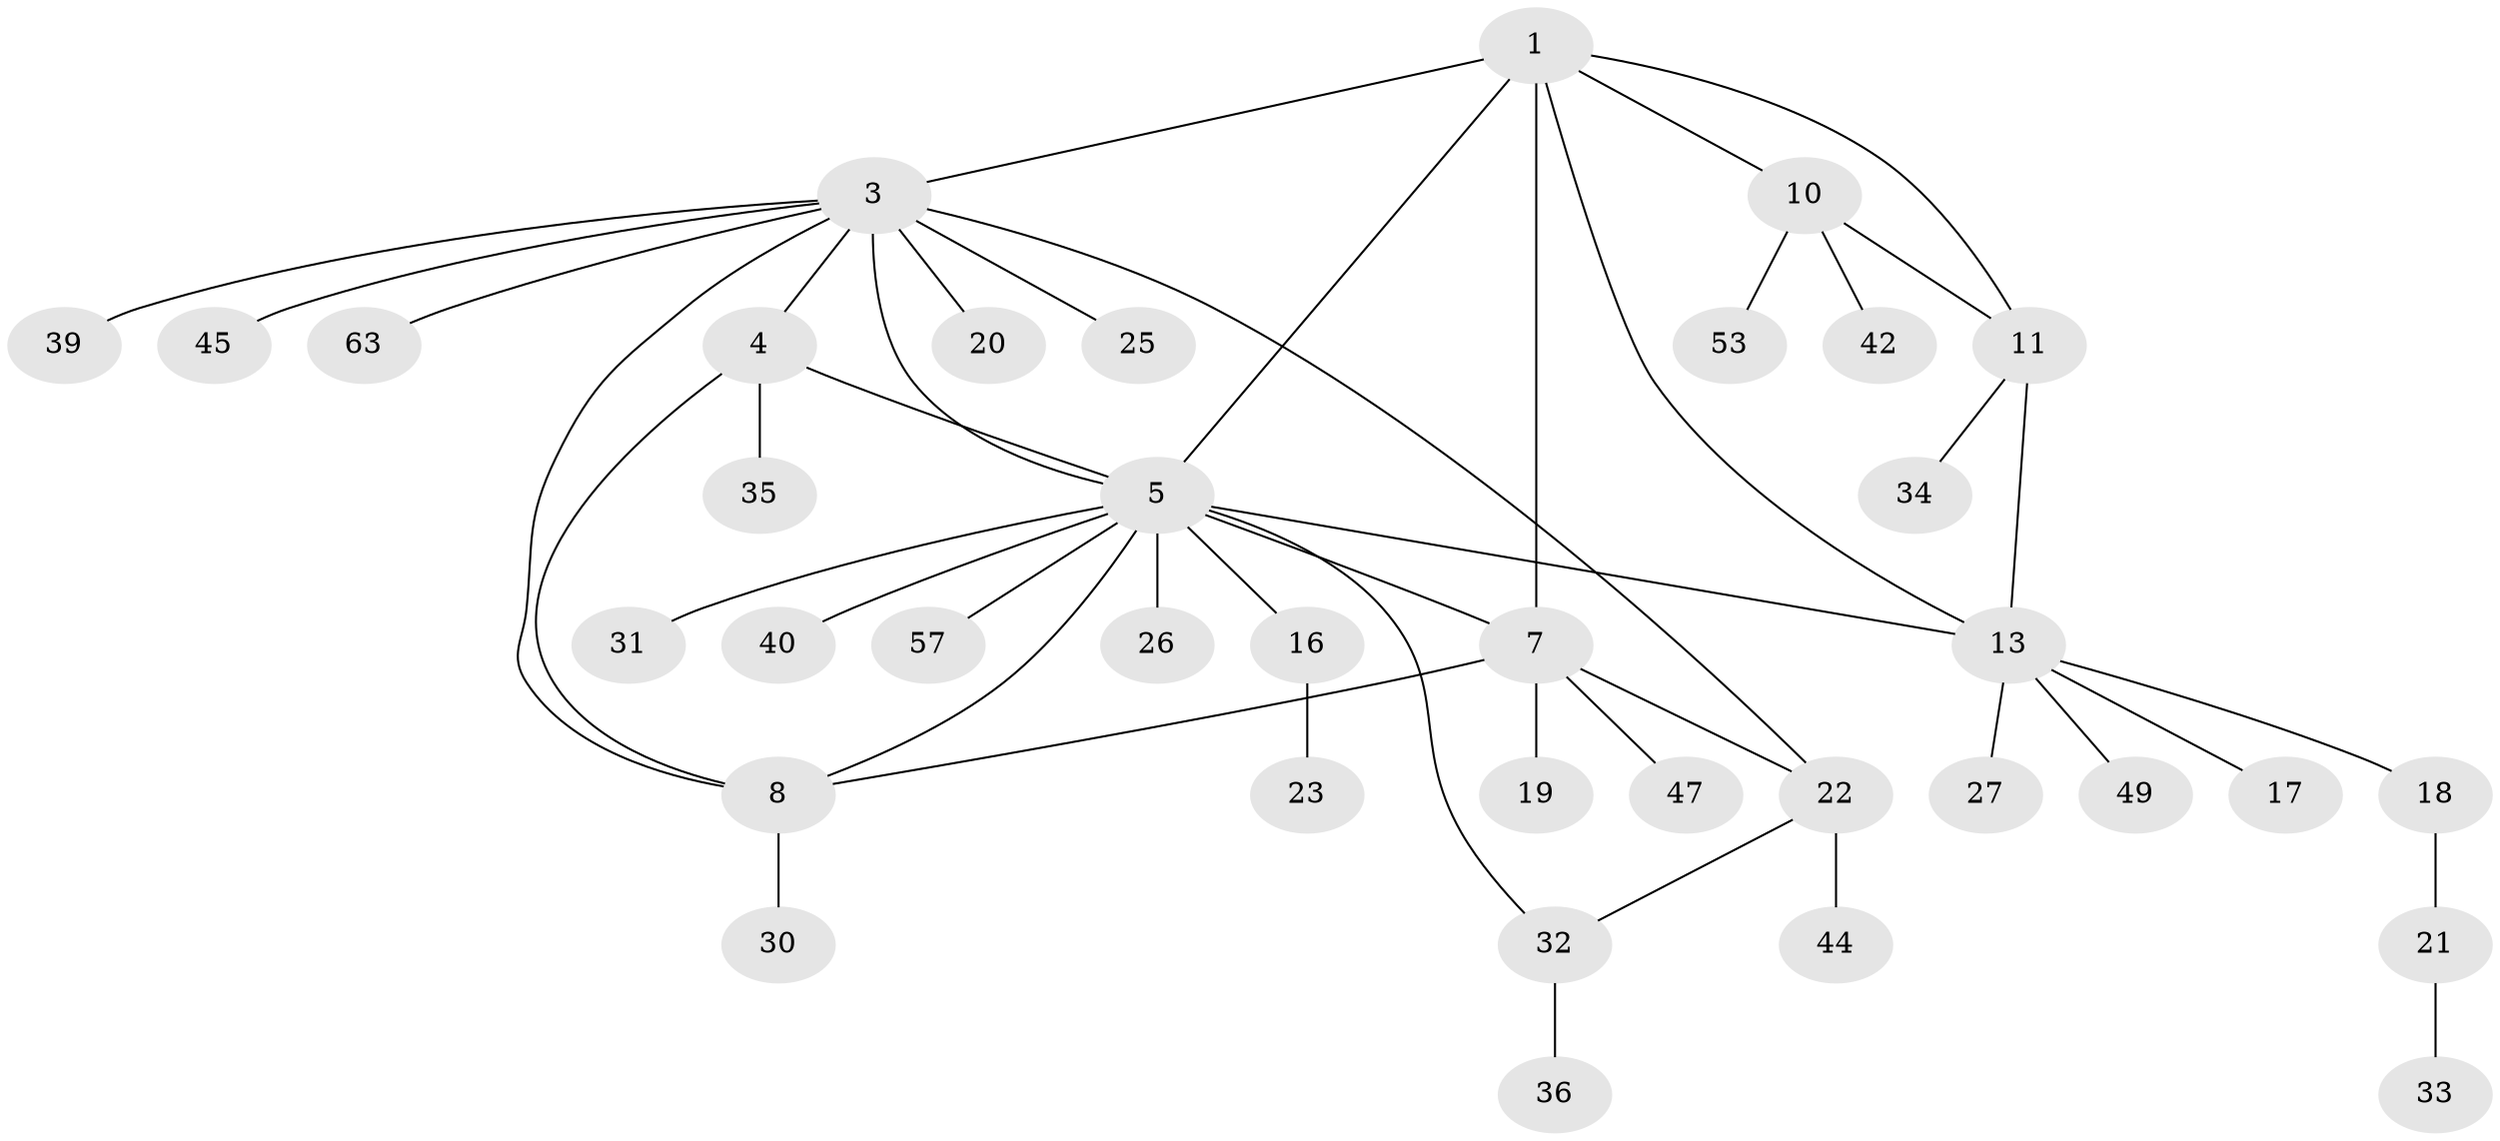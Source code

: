 // original degree distribution, {3: 0.031746031746031744, 4: 0.09523809523809523, 9: 0.015873015873015872, 8: 0.015873015873015872, 10: 0.015873015873015872, 6: 0.06349206349206349, 5: 0.031746031746031744, 7: 0.031746031746031744, 2: 0.07936507936507936, 1: 0.6190476190476191}
// Generated by graph-tools (version 1.1) at 2025/19/03/04/25 18:19:44]
// undirected, 37 vertices, 47 edges
graph export_dot {
graph [start="1"]
  node [color=gray90,style=filled];
  1 [super="+2+43"];
  3 [super="+6+28+38+41+52+56"];
  4 [super="+54+29"];
  5 [super="+9"];
  7;
  8;
  10;
  11 [super="+60+51"];
  13 [super="+14+15"];
  16;
  17;
  18;
  19;
  20;
  21;
  22;
  23;
  25;
  26;
  27;
  30;
  31;
  32 [super="+55+50"];
  33;
  34;
  35;
  36 [super="+48"];
  39;
  40;
  42;
  44;
  45;
  47;
  49;
  53;
  57;
  63;
  1 -- 3 [weight=2];
  1 -- 5;
  1 -- 7;
  1 -- 10;
  1 -- 11;
  1 -- 13;
  3 -- 8;
  3 -- 4;
  3 -- 5;
  3 -- 39;
  3 -- 45;
  3 -- 20;
  3 -- 22;
  3 -- 25;
  3 -- 63;
  4 -- 5;
  4 -- 8;
  4 -- 35;
  5 -- 13 [weight=2];
  5 -- 16;
  5 -- 26;
  5 -- 57;
  5 -- 32;
  5 -- 7;
  5 -- 8;
  5 -- 40;
  5 -- 31;
  7 -- 8;
  7 -- 19;
  7 -- 22;
  7 -- 47;
  8 -- 30;
  10 -- 11;
  10 -- 42;
  10 -- 53;
  11 -- 34;
  11 -- 13;
  13 -- 27;
  13 -- 17;
  13 -- 18;
  13 -- 49;
  16 -- 23;
  18 -- 21;
  21 -- 33;
  22 -- 44;
  22 -- 32;
  32 -- 36;
}
